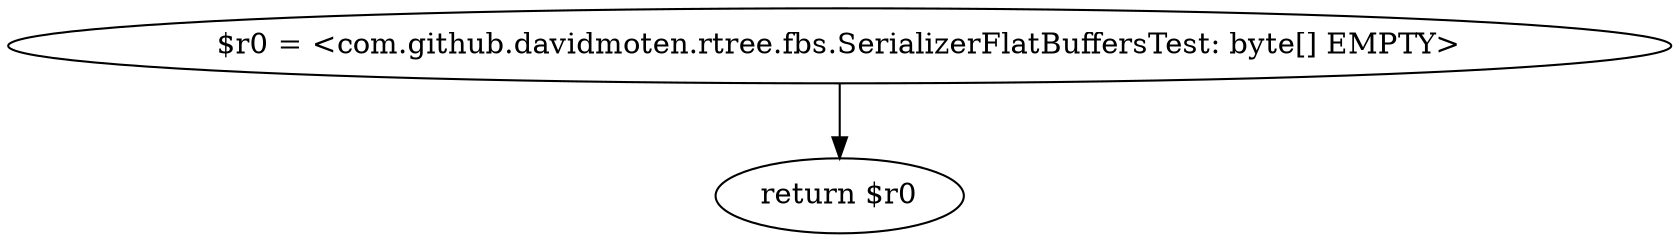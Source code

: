 digraph "unitGraph" {
    "$r0 = <com.github.davidmoten.rtree.fbs.SerializerFlatBuffersTest: byte[] EMPTY>"
    "return $r0"
    "$r0 = <com.github.davidmoten.rtree.fbs.SerializerFlatBuffersTest: byte[] EMPTY>"->"return $r0";
}

